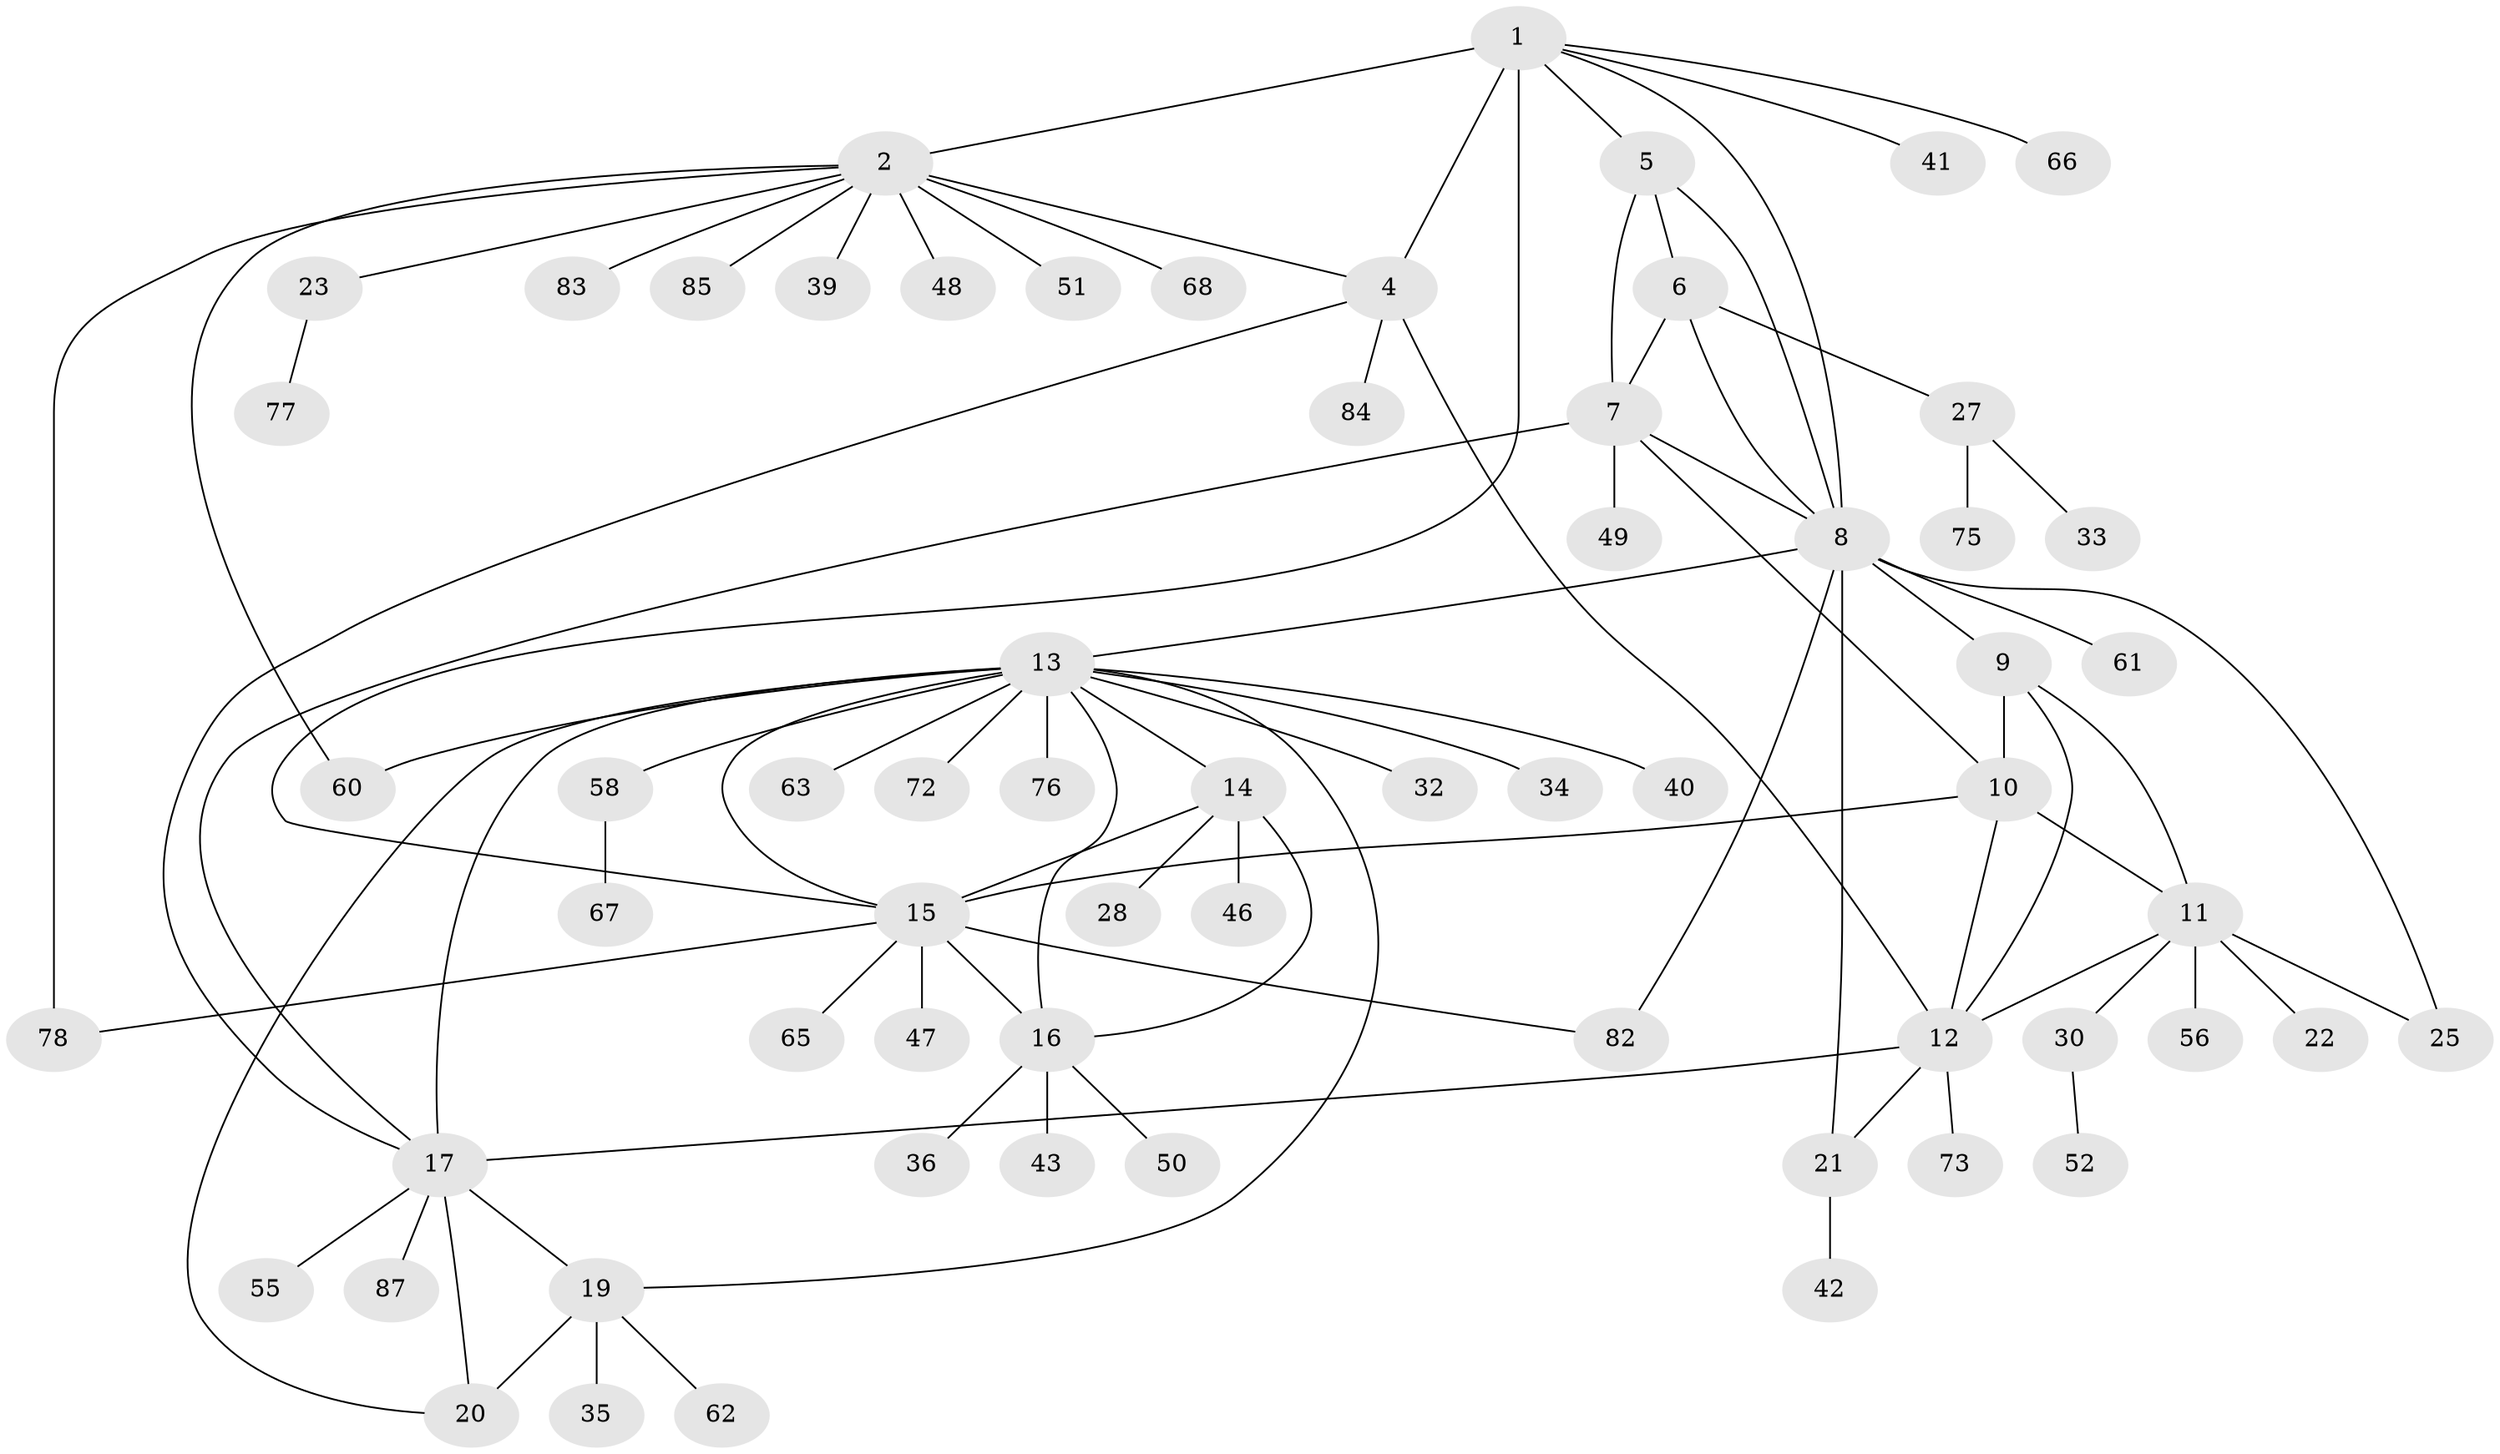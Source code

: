 // original degree distribution, {8: 0.05747126436781609, 13: 0.011494252873563218, 3: 0.034482758620689655, 7: 0.022988505747126436, 4: 0.04597701149425287, 5: 0.034482758620689655, 6: 0.034482758620689655, 10: 0.022988505747126436, 9: 0.011494252873563218, 1: 0.5747126436781609, 2: 0.14942528735632185}
// Generated by graph-tools (version 1.1) at 2025/11/02/27/25 16:11:35]
// undirected, 64 vertices, 89 edges
graph export_dot {
graph [start="1"]
  node [color=gray90,style=filled];
  1 [super="+3"];
  2 [super="+54"];
  4 [super="+37"];
  5;
  6 [super="+26"];
  7 [super="+29"];
  8 [super="+24"];
  9 [super="+57"];
  10 [super="+45"];
  11 [super="+70"];
  12 [super="+38"];
  13 [super="+18"];
  14;
  15 [super="+80"];
  16 [super="+44"];
  17 [super="+81"];
  19 [super="+71"];
  20 [super="+64"];
  21 [super="+53"];
  22;
  23 [super="+74"];
  25;
  27 [super="+59"];
  28;
  30 [super="+31"];
  32;
  33;
  34;
  35;
  36;
  39;
  40;
  41;
  42;
  43;
  46;
  47;
  48;
  49;
  50;
  51;
  52 [super="+79"];
  55;
  56;
  58;
  60 [super="+69"];
  61;
  62;
  63;
  65;
  66;
  67;
  68;
  72;
  73;
  75;
  76;
  77;
  78 [super="+86"];
  82;
  83;
  84;
  85;
  87;
  1 -- 2 [weight=2];
  1 -- 4 [weight=2];
  1 -- 5;
  1 -- 15;
  1 -- 41;
  1 -- 66;
  1 -- 8;
  2 -- 4;
  2 -- 23;
  2 -- 39;
  2 -- 48;
  2 -- 51;
  2 -- 60;
  2 -- 68;
  2 -- 78;
  2 -- 83;
  2 -- 85;
  4 -- 12;
  4 -- 17;
  4 -- 84;
  5 -- 6;
  5 -- 7;
  5 -- 8;
  6 -- 7;
  6 -- 8;
  6 -- 27;
  7 -- 8;
  7 -- 17;
  7 -- 49;
  7 -- 10;
  8 -- 9;
  8 -- 13;
  8 -- 21;
  8 -- 25;
  8 -- 61;
  8 -- 82;
  9 -- 10;
  9 -- 11;
  9 -- 12;
  10 -- 11;
  10 -- 12;
  10 -- 15 [weight=2];
  11 -- 12;
  11 -- 22;
  11 -- 25;
  11 -- 30;
  11 -- 56;
  12 -- 17;
  12 -- 21;
  12 -- 73;
  13 -- 14;
  13 -- 15;
  13 -- 16;
  13 -- 32;
  13 -- 40;
  13 -- 58;
  13 -- 63;
  13 -- 34;
  13 -- 72;
  13 -- 76;
  13 -- 17;
  13 -- 19;
  13 -- 20;
  13 -- 60;
  14 -- 15;
  14 -- 16;
  14 -- 28;
  14 -- 46;
  15 -- 16;
  15 -- 47;
  15 -- 65;
  15 -- 78;
  15 -- 82;
  16 -- 36;
  16 -- 43;
  16 -- 50;
  17 -- 19;
  17 -- 20;
  17 -- 55;
  17 -- 87;
  19 -- 20;
  19 -- 35;
  19 -- 62;
  21 -- 42;
  23 -- 77;
  27 -- 33;
  27 -- 75;
  30 -- 52;
  58 -- 67;
}
